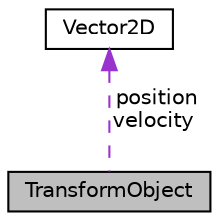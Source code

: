 digraph "TransformObject"
{
 // LATEX_PDF_SIZE
  edge [fontname="Helvetica",fontsize="10",labelfontname="Helvetica",labelfontsize="10"];
  node [fontname="Helvetica",fontsize="10",shape=record];
  Node1 [label="TransformObject",height=0.2,width=0.4,color="black", fillcolor="grey75", style="filled", fontcolor="black",tooltip="Class for defining objects speed, scale, height and width."];
  Node2 -> Node1 [dir="back",color="darkorchid3",fontsize="10",style="dashed",label=" position\nvelocity" ,fontname="Helvetica"];
  Node2 [label="Vector2D",height=0.2,width=0.4,color="black", fillcolor="white", style="filled",URL="$classVector2D.html",tooltip="Class for physics and math for our game."];
}
